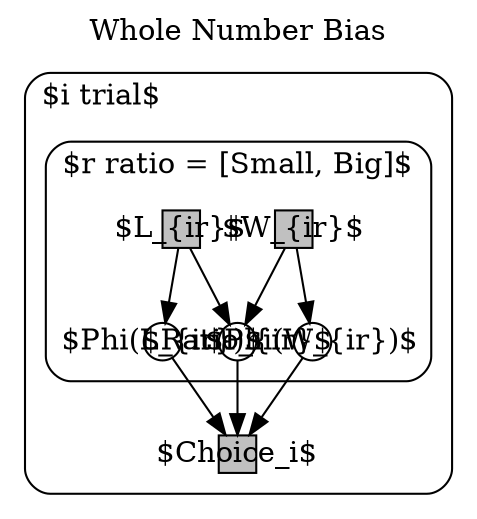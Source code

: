digraph G {rankdir=TB; compound=true; newrank=true; labelloc="t";           label="Whole Number Bias";           /* general properties*/           node [margin=0, fixedsize=true, shape=plaintext,                 height=0.25, width=0.25, lblstyle="font=\small"];           /* links */           w -> pw;           l -> pl;           w -> pratio;           l -> pratio;           pw -> choice;           pl -> choice;           pratio -> choice;           subgraph cluster0 {               margin = 10; labeljust=l; lblstyle="font=\small";               style = rounded;               label = "$i trial$";               choice;               subgraph cluster1 {                   margin = 10; labeljust=l; lblstyle="font=\small";                   style = rounded;                   label = "$r ratio = [Small, Big]$";                   w;                   pw;                   l;                   pl;                   pratio;               }           }           /* nodes */           w [label = "$W_{ir}$", fillcolor = gray, style = filled, shape = square];           l [label = "$L_{ir}$", fillcolor = gray, style = filled, shape = square];           pw [label = "$\Phi(W_{ir})$", shape = circle];           pl [label = "$\Phi(L_{ir})$", shape = circle];           pratio [label = "$Ratio_{ir}$", shape = circle];           choice [label = "$Choice_i$", fillcolor = gray, style = filled, shape = square];           }
